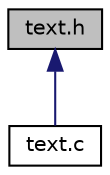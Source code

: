 digraph "text.h"
{
 // LATEX_PDF_SIZE
  edge [fontname="Helvetica",fontsize="10",labelfontname="Helvetica",labelfontsize="10"];
  node [fontname="Helvetica",fontsize="10",shape=record];
  Node1 [label="text.h",height=0.2,width=0.4,color="black", fillcolor="grey75", style="filled", fontcolor="black",tooltip="Header file with description of functions and structures."];
  Node1 -> Node2 [dir="back",color="midnightblue",fontsize="10",style="solid",fontname="Helvetica"];
  Node2 [label="text.c",height=0.2,width=0.4,color="black", fillcolor="white", style="filled",URL="$text_8c.html",tooltip="Source file with all functions from text.h."];
}
